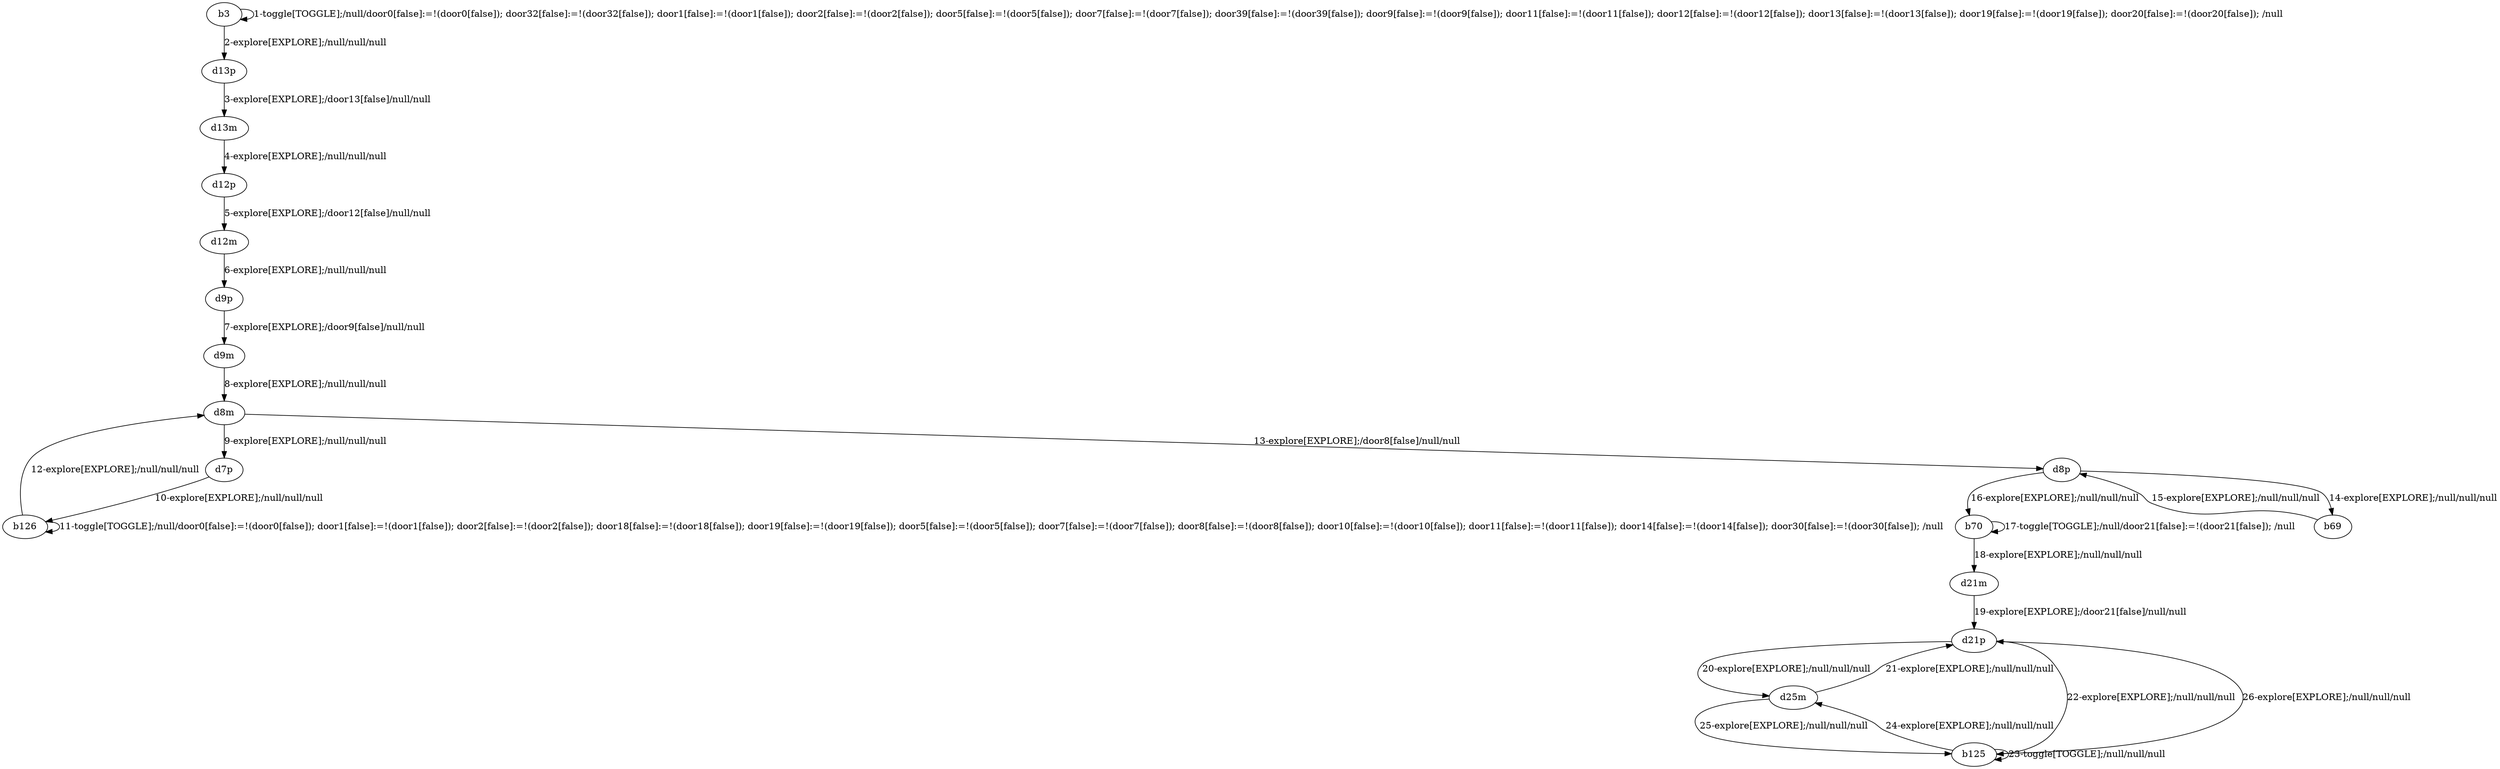 # Total number of goals covered by this test: 1
# b125 --> d21p

digraph g {
"b3" -> "b3" [label = "1-toggle[TOGGLE];/null/door0[false]:=!(door0[false]); door32[false]:=!(door32[false]); door1[false]:=!(door1[false]); door2[false]:=!(door2[false]); door5[false]:=!(door5[false]); door7[false]:=!(door7[false]); door39[false]:=!(door39[false]); door9[false]:=!(door9[false]); door11[false]:=!(door11[false]); door12[false]:=!(door12[false]); door13[false]:=!(door13[false]); door19[false]:=!(door19[false]); door20[false]:=!(door20[false]); /null"];
"b3" -> "d13p" [label = "2-explore[EXPLORE];/null/null/null"];
"d13p" -> "d13m" [label = "3-explore[EXPLORE];/door13[false]/null/null"];
"d13m" -> "d12p" [label = "4-explore[EXPLORE];/null/null/null"];
"d12p" -> "d12m" [label = "5-explore[EXPLORE];/door12[false]/null/null"];
"d12m" -> "d9p" [label = "6-explore[EXPLORE];/null/null/null"];
"d9p" -> "d9m" [label = "7-explore[EXPLORE];/door9[false]/null/null"];
"d9m" -> "d8m" [label = "8-explore[EXPLORE];/null/null/null"];
"d8m" -> "d7p" [label = "9-explore[EXPLORE];/null/null/null"];
"d7p" -> "b126" [label = "10-explore[EXPLORE];/null/null/null"];
"b126" -> "b126" [label = "11-toggle[TOGGLE];/null/door0[false]:=!(door0[false]); door1[false]:=!(door1[false]); door2[false]:=!(door2[false]); door18[false]:=!(door18[false]); door19[false]:=!(door19[false]); door5[false]:=!(door5[false]); door7[false]:=!(door7[false]); door8[false]:=!(door8[false]); door10[false]:=!(door10[false]); door11[false]:=!(door11[false]); door14[false]:=!(door14[false]); door30[false]:=!(door30[false]); /null"];
"b126" -> "d8m" [label = "12-explore[EXPLORE];/null/null/null"];
"d8m" -> "d8p" [label = "13-explore[EXPLORE];/door8[false]/null/null"];
"d8p" -> "b69" [label = "14-explore[EXPLORE];/null/null/null"];
"b69" -> "d8p" [label = "15-explore[EXPLORE];/null/null/null"];
"d8p" -> "b70" [label = "16-explore[EXPLORE];/null/null/null"];
"b70" -> "b70" [label = "17-toggle[TOGGLE];/null/door21[false]:=!(door21[false]); /null"];
"b70" -> "d21m" [label = "18-explore[EXPLORE];/null/null/null"];
"d21m" -> "d21p" [label = "19-explore[EXPLORE];/door21[false]/null/null"];
"d21p" -> "d25m" [label = "20-explore[EXPLORE];/null/null/null"];
"d25m" -> "d21p" [label = "21-explore[EXPLORE];/null/null/null"];
"d21p" -> "b125" [label = "22-explore[EXPLORE];/null/null/null"];
"b125" -> "b125" [label = "23-toggle[TOGGLE];/null/null/null"];
"b125" -> "d25m" [label = "24-explore[EXPLORE];/null/null/null"];
"d25m" -> "b125" [label = "25-explore[EXPLORE];/null/null/null"];
"b125" -> "d21p" [label = "26-explore[EXPLORE];/null/null/null"];
}